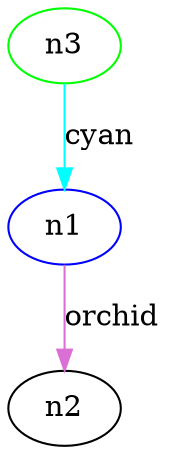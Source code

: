 digraph foo {
    n1 [color=blue, b=3, a=4];
    n2 ;
    n3 [color=green, label="n3", a=3];
    n1 -> n2 [color=orchid, b=2, label="orchid", a=5];
    n3 -> n1 [color=cyan, label="cyan", b=1];
}
